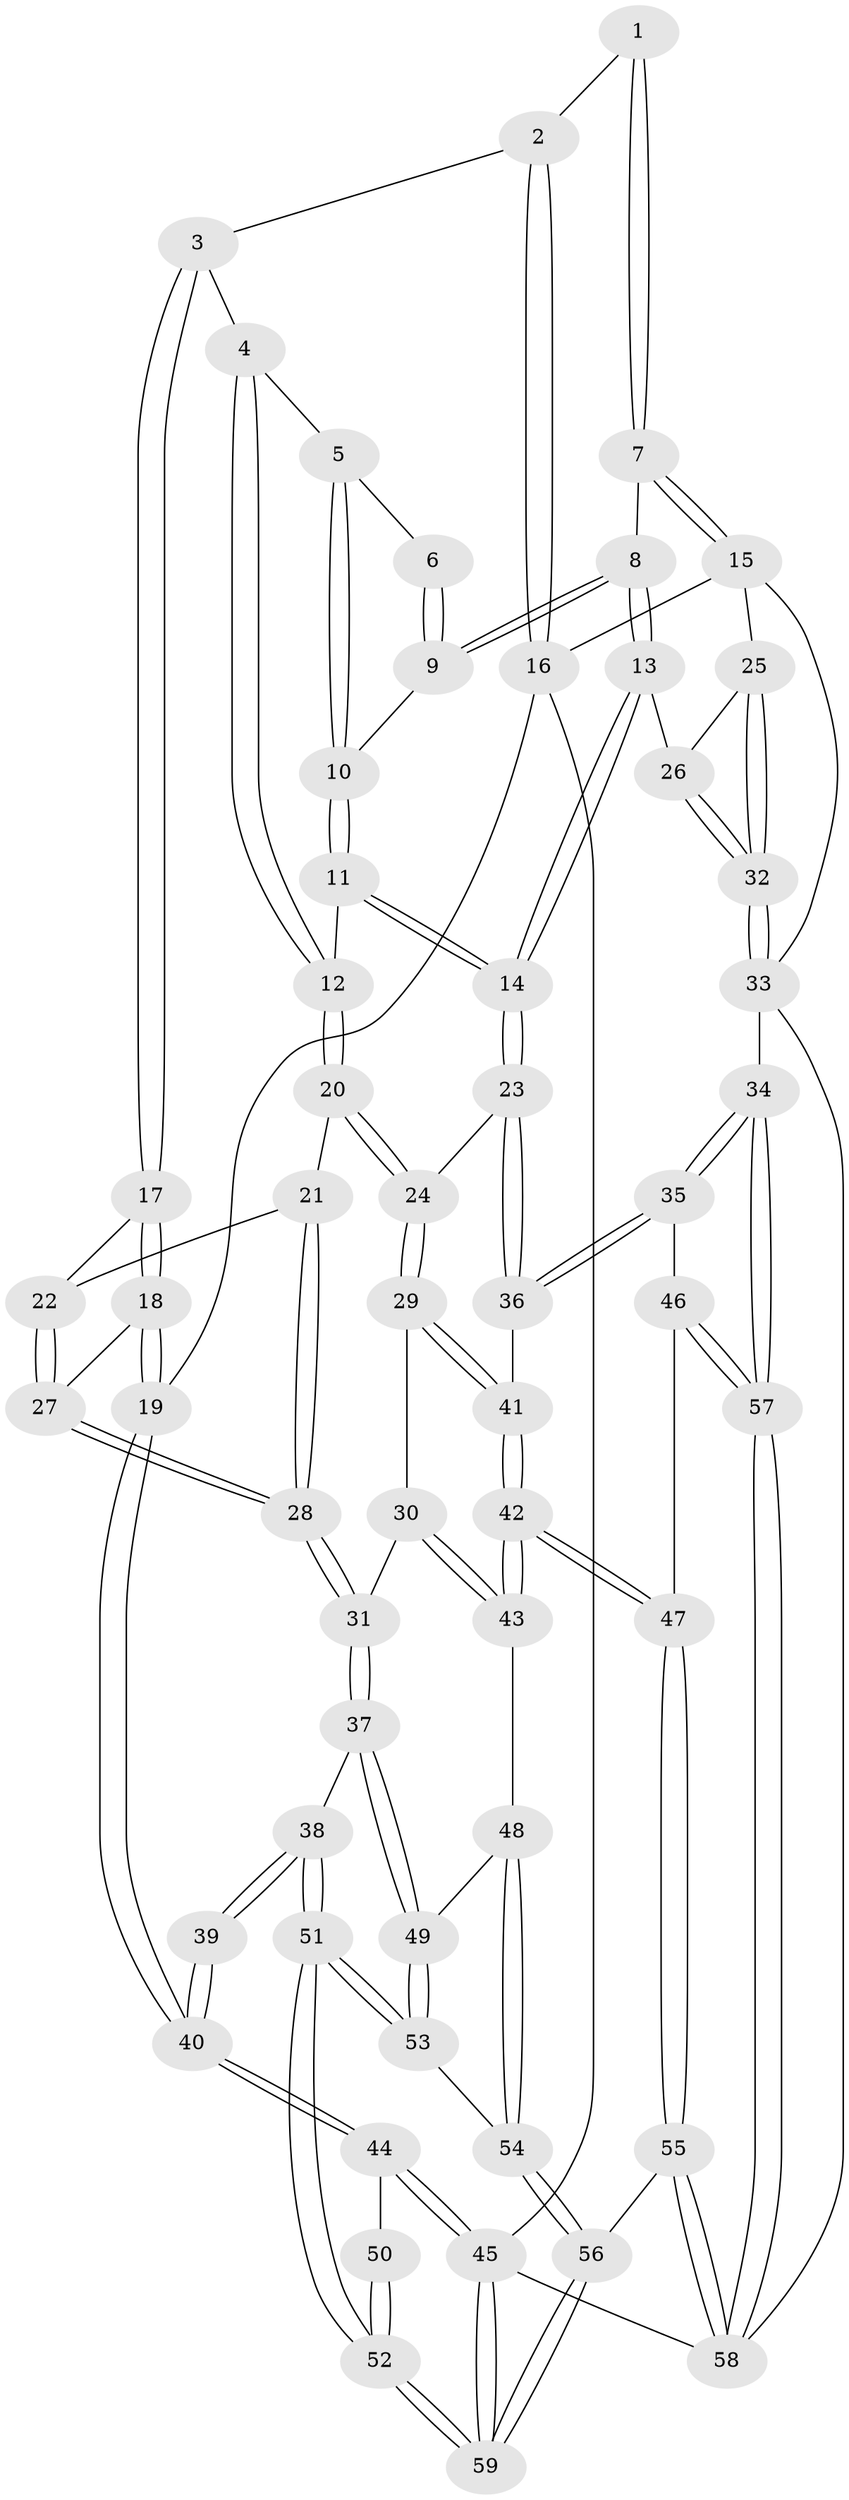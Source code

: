 // Generated by graph-tools (version 1.1) at 2025/03/03/09/25 03:03:13]
// undirected, 59 vertices, 144 edges
graph export_dot {
graph [start="1"]
  node [color=gray90,style=filled];
  1 [pos="+0.7117480558200197+0"];
  2 [pos="+0.06753566462590285+0"];
  3 [pos="+0.20182064896891952+0.00396038622654212"];
  4 [pos="+0.40996183028979216+0.09018812129203448"];
  5 [pos="+0.455208288480173+0.0893282079510259"];
  6 [pos="+0.5227665534442604+0.04519454852400839"];
  7 [pos="+0.9520524551692319+0"];
  8 [pos="+0.7418429356072855+0.18253484938018863"];
  9 [pos="+0.5733753094612817+0.14955269411874497"];
  10 [pos="+0.5124932494264637+0.17216069096416833"];
  11 [pos="+0.493122372421788+0.23465625893172698"];
  12 [pos="+0.4327185727657084+0.2504438968117191"];
  13 [pos="+0.7185005011200041+0.34172624462326606"];
  14 [pos="+0.7048193456084113+0.3583197996994241"];
  15 [pos="+1+0"];
  16 [pos="+0+0"];
  17 [pos="+0.22682938339475853+0.16686522831607445"];
  18 [pos="+0+0.38218863882351256"];
  19 [pos="+0+0.3909148077596655"];
  20 [pos="+0.3424875041139394+0.32778627553530243"];
  21 [pos="+0.31592376098880237+0.32558553621714137"];
  22 [pos="+0.2858897273769047+0.2924380111500582"];
  23 [pos="+0.6867377819098354+0.40170307972992064"];
  24 [pos="+0.49414762940921286+0.4465845373668335"];
  25 [pos="+1+0.016260345976453577"];
  26 [pos="+0.8219142430031867+0.35332423280467984"];
  27 [pos="+0+0.3897269434726555"];
  28 [pos="+0.22709600903853716+0.49866008070161744"];
  29 [pos="+0.44665037018102516+0.5506229112952925"];
  30 [pos="+0.44125774961111613+0.5573063883629346"];
  31 [pos="+0.24584872527520069+0.6131224229288936"];
  32 [pos="+1+0.4957216373842784"];
  33 [pos="+1+0.684617760175766"];
  34 [pos="+1+0.7079973155562551"];
  35 [pos="+0.758510557305848+0.5942181871019323"];
  36 [pos="+0.7381150528090331+0.5754036058986745"];
  37 [pos="+0.23268576539528146+0.642739753551724"];
  38 [pos="+0.2004842086536763+0.674493011456386"];
  39 [pos="+0.16598035125060398+0.6705884891940973"];
  40 [pos="+0+0.4252835584634322"];
  41 [pos="+0.6316756076645478+0.6348430325160292"];
  42 [pos="+0.516249246955589+0.7514525983381515"];
  43 [pos="+0.5132881278803912+0.7507904134714669"];
  44 [pos="+0+0.7843134555841806"];
  45 [pos="+0+1"];
  46 [pos="+0.6870396973771117+0.8033623075698911"];
  47 [pos="+0.5819252478467083+0.8294394371533076"];
  48 [pos="+0.5116000105529569+0.7512917939050591"];
  49 [pos="+0.4573317869824935+0.764977047730078"];
  50 [pos="+0.030234970206412515+0.7330626640439636"];
  51 [pos="+0.21300228753562364+0.9006251489266314"];
  52 [pos="+0.12396358961326401+1"];
  53 [pos="+0.40855081347879285+0.8264703238365066"];
  54 [pos="+0.44901490504745195+0.9413626928015101"];
  55 [pos="+0.5702752162226299+1"];
  56 [pos="+0.5131916039083889+1"];
  57 [pos="+0.8418205092121975+0.9097857651500423"];
  58 [pos="+0.7356323567486394+1"];
  59 [pos="+0.11401429004812132+1"];
  1 -- 2;
  1 -- 7;
  1 -- 7;
  2 -- 3;
  2 -- 16;
  2 -- 16;
  3 -- 4;
  3 -- 17;
  3 -- 17;
  4 -- 5;
  4 -- 12;
  4 -- 12;
  5 -- 6;
  5 -- 10;
  5 -- 10;
  6 -- 9;
  6 -- 9;
  7 -- 8;
  7 -- 15;
  7 -- 15;
  8 -- 9;
  8 -- 9;
  8 -- 13;
  8 -- 13;
  9 -- 10;
  10 -- 11;
  10 -- 11;
  11 -- 12;
  11 -- 14;
  11 -- 14;
  12 -- 20;
  12 -- 20;
  13 -- 14;
  13 -- 14;
  13 -- 26;
  14 -- 23;
  14 -- 23;
  15 -- 16;
  15 -- 25;
  15 -- 33;
  16 -- 19;
  16 -- 45;
  17 -- 18;
  17 -- 18;
  17 -- 22;
  18 -- 19;
  18 -- 19;
  18 -- 27;
  19 -- 40;
  19 -- 40;
  20 -- 21;
  20 -- 24;
  20 -- 24;
  21 -- 22;
  21 -- 28;
  21 -- 28;
  22 -- 27;
  22 -- 27;
  23 -- 24;
  23 -- 36;
  23 -- 36;
  24 -- 29;
  24 -- 29;
  25 -- 26;
  25 -- 32;
  25 -- 32;
  26 -- 32;
  26 -- 32;
  27 -- 28;
  27 -- 28;
  28 -- 31;
  28 -- 31;
  29 -- 30;
  29 -- 41;
  29 -- 41;
  30 -- 31;
  30 -- 43;
  30 -- 43;
  31 -- 37;
  31 -- 37;
  32 -- 33;
  32 -- 33;
  33 -- 34;
  33 -- 58;
  34 -- 35;
  34 -- 35;
  34 -- 57;
  34 -- 57;
  35 -- 36;
  35 -- 36;
  35 -- 46;
  36 -- 41;
  37 -- 38;
  37 -- 49;
  37 -- 49;
  38 -- 39;
  38 -- 39;
  38 -- 51;
  38 -- 51;
  39 -- 40;
  39 -- 40;
  40 -- 44;
  40 -- 44;
  41 -- 42;
  41 -- 42;
  42 -- 43;
  42 -- 43;
  42 -- 47;
  42 -- 47;
  43 -- 48;
  44 -- 45;
  44 -- 45;
  44 -- 50;
  45 -- 59;
  45 -- 59;
  45 -- 58;
  46 -- 47;
  46 -- 57;
  46 -- 57;
  47 -- 55;
  47 -- 55;
  48 -- 49;
  48 -- 54;
  48 -- 54;
  49 -- 53;
  49 -- 53;
  50 -- 52;
  50 -- 52;
  51 -- 52;
  51 -- 52;
  51 -- 53;
  51 -- 53;
  52 -- 59;
  52 -- 59;
  53 -- 54;
  54 -- 56;
  54 -- 56;
  55 -- 56;
  55 -- 58;
  55 -- 58;
  56 -- 59;
  56 -- 59;
  57 -- 58;
  57 -- 58;
}
